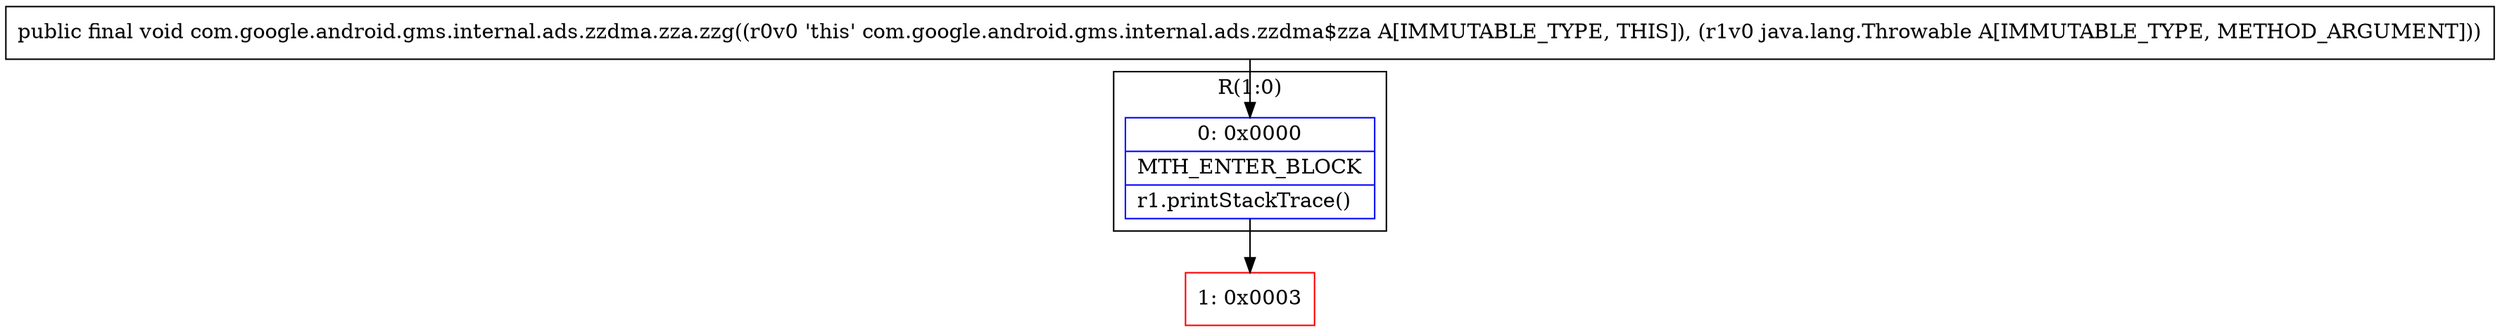 digraph "CFG forcom.google.android.gms.internal.ads.zzdma.zza.zzg(Ljava\/lang\/Throwable;)V" {
subgraph cluster_Region_1655795129 {
label = "R(1:0)";
node [shape=record,color=blue];
Node_0 [shape=record,label="{0\:\ 0x0000|MTH_ENTER_BLOCK\l|r1.printStackTrace()\l}"];
}
Node_1 [shape=record,color=red,label="{1\:\ 0x0003}"];
MethodNode[shape=record,label="{public final void com.google.android.gms.internal.ads.zzdma.zza.zzg((r0v0 'this' com.google.android.gms.internal.ads.zzdma$zza A[IMMUTABLE_TYPE, THIS]), (r1v0 java.lang.Throwable A[IMMUTABLE_TYPE, METHOD_ARGUMENT])) }"];
MethodNode -> Node_0;
Node_0 -> Node_1;
}

